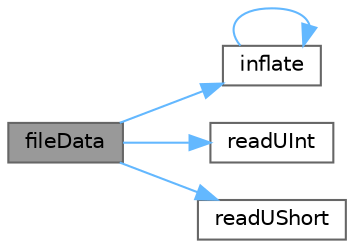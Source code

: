 digraph "fileData"
{
 // LATEX_PDF_SIZE
  bgcolor="transparent";
  edge [fontname=Helvetica,fontsize=10,labelfontname=Helvetica,labelfontsize=10];
  node [fontname=Helvetica,fontsize=10,shape=box,height=0.2,width=0.4];
  rankdir="LR";
  Node1 [id="Node000001",label="fileData",height=0.2,width=0.4,color="gray40", fillcolor="grey60", style="filled", fontcolor="black",tooltip="Fetch the file contents from the zip archive and return the uncompressed bytes."];
  Node1 -> Node2 [id="edge1_Node000001_Node000002",color="steelblue1",style="solid",tooltip=" "];
  Node2 [id="Node000002",label="inflate",height=0.2,width=0.4,color="grey40", fillcolor="white", style="filled",URL="$qzipreader__p_8cpp.html#ab4688369270959ff58403ab3f3869e4e",tooltip=" "];
  Node2 -> Node2 [id="edge2_Node000002_Node000002",color="steelblue1",style="solid",tooltip=" "];
  Node1 -> Node3 [id="edge3_Node000001_Node000003",color="steelblue1",style="solid",tooltip=" "];
  Node3 [id="Node000003",label="readUInt",height=0.2,width=0.4,color="grey40", fillcolor="white", style="filled",URL="$qzipreader__p_8cpp.html#a231f9b6c255d6ffb10f5af3cb4e8c349",tooltip=" "];
  Node1 -> Node4 [id="edge4_Node000001_Node000004",color="steelblue1",style="solid",tooltip=" "];
  Node4 [id="Node000004",label="readUShort",height=0.2,width=0.4,color="grey40", fillcolor="white", style="filled",URL="$qzipreader__p_8cpp.html#ad18a8d4268cfaee2e666bf2d61adde25",tooltip=" "];
}
